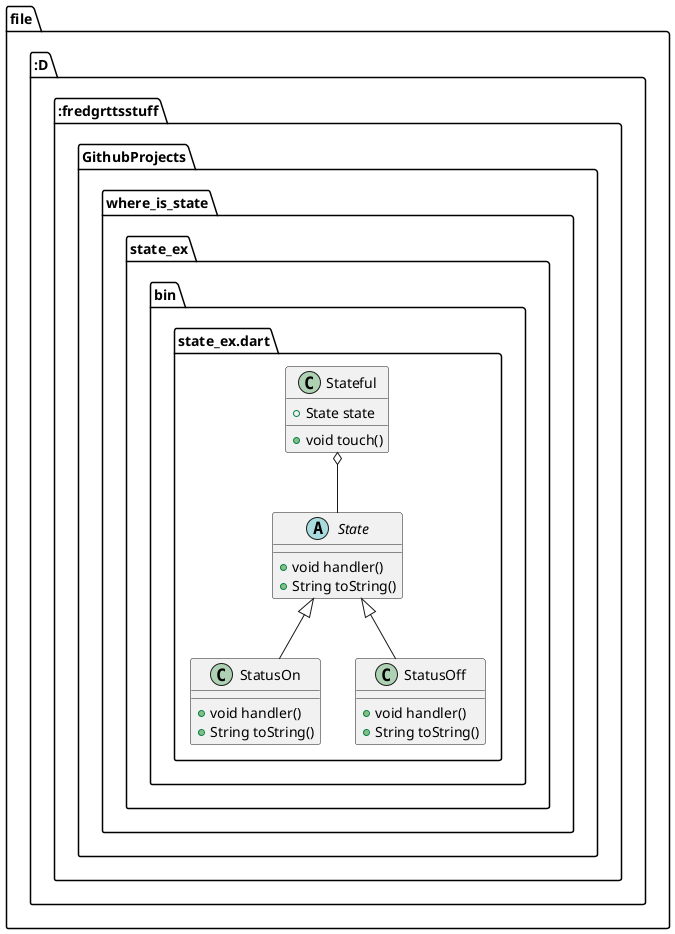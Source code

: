 @startuml
set namespaceSeparator ::

abstract class "file:::::::D:::fredgrttsstuff::GithubProjects::where_is_state::state_ex::bin::state_ex.dart::State" {
  +void handler()
  +String toString()
}

class "file:::::::D:::fredgrttsstuff::GithubProjects::where_is_state::state_ex::bin::state_ex.dart::StatusOn" {
  +void handler()
  +String toString()
}

"file:::::::D:::fredgrttsstuff::GithubProjects::where_is_state::state_ex::bin::state_ex.dart::State" <|-- "file:::::::D:::fredgrttsstuff::GithubProjects::where_is_state::state_ex::bin::state_ex.dart::StatusOn"

class "file:::::::D:::fredgrttsstuff::GithubProjects::where_is_state::state_ex::bin::state_ex.dart::StatusOff" {
  +void handler()
  +String toString()
}

"file:::::::D:::fredgrttsstuff::GithubProjects::where_is_state::state_ex::bin::state_ex.dart::State" <|-- "file:::::::D:::fredgrttsstuff::GithubProjects::where_is_state::state_ex::bin::state_ex.dart::StatusOff"

class "file:::::::D:::fredgrttsstuff::GithubProjects::where_is_state::state_ex::bin::state_ex.dart::Stateful" {
  +State state
  +void touch()
}

"file:::::::D:::fredgrttsstuff::GithubProjects::where_is_state::state_ex::bin::state_ex.dart::Stateful" o-- "file:::::::D:::fredgrttsstuff::GithubProjects::where_is_state::state_ex::bin::state_ex.dart::State"


@enduml